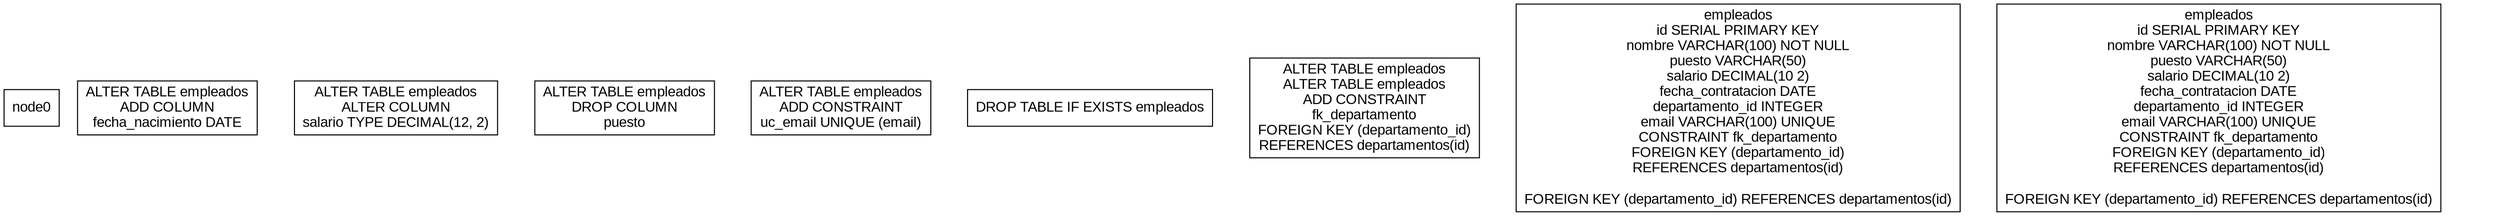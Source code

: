 digraph G {
    node [shape=box, fontname="Arial"];
    node1 [label="ALTER TABLE empleados\nADD COLUMN\nfecha_nacimiento DATE"];
    { rank=same; node0 -> node1 [style=invis]; }
    { rank=same; node1 -> node1 [style=invis]; }
    node2 [label="ALTER TABLE empleados\nALTER COLUMN\nsalario TYPE DECIMAL(12, 2)"];
    { rank=same; node1 -> node2 [style=invis]; }
    { rank=same; node2 -> node2 [style=invis]; }
    node3 [label="ALTER TABLE empleados\nDROP COLUMN\npuesto"];
    { rank=same; node2 -> node3 [style=invis]; }
    { rank=same; node1 node2 node3 ; }
    { rank=same; node3 -> node3 [style=invis]; }
    { rank=same; node1 node2 node3 ; }
    node4 [label="ALTER TABLE empleados\nADD CONSTRAINT\nuc_email UNIQUE (email)"];
    { rank=same; node3 -> node4 [style=invis]; }
    { rank=same; node4 -> node4 [style=invis]; }
    node5 [label="DROP TABLE IF EXISTS empleados"];
    { rank=same; node4 -> node5 [style=invis]; }
    { rank=same; node5 -> node5 [style=invis]; }
    node6 [label="ALTER TABLE empleados\nALTER TABLE empleados\nADD CONSTRAINT\nfk_departamento\nFOREIGN KEY (departamento_id)\nREFERENCES departamentos(id)"];
    { rank=same; node5 -> node6 [style=invis]; }
    { rank=same; node4 node5 node6 ; }
    { rank=same; node6 -> node6 [style=invis]; }
    { rank=same; node4 node5 node6 ; }
    node7 [label="empleados\nid SERIAL PRIMARY KEY\nnombre VARCHAR(100) NOT NULL\npuesto VARCHAR(50)\nsalario DECIMAL(10 2)\nfecha_contratacion DATE\ndepartamento_id INTEGER\nemail VARCHAR(100) UNIQUE\nCONSTRAINT fk_departamento\nFOREIGN KEY (departamento_id)\nREFERENCES departamentos(id)\n\nFOREIGN KEY (departamento_id) REFERENCES departamentos(id)\n"];
    { rank=same; node6 -> node7 [style=invis]; }
    { rank=same; node7 -> node7 [style=invis]; }
    node8 [label="empleados\nid SERIAL PRIMARY KEY\nnombre VARCHAR(100) NOT NULL\npuesto VARCHAR(50)\nsalario DECIMAL(10 2)\nfecha_contratacion DATE\ndepartamento_id INTEGER\nemail VARCHAR(100) UNIQUE\nCONSTRAINT fk_departamento\nFOREIGN KEY (departamento_id)\nREFERENCES departamentos(id)\n\nFOREIGN KEY (departamento_id) REFERENCES departamentos(id)\n"];
    { rank=same; node7 -> node8 [style=invis]; }
    { rank=same; node8 -> node8 [style=invis]; }
    { rank=same; node8 -> node8 [style=invis]; }
    { rank=same; node8 -> node8 [style=invis]; }
}
